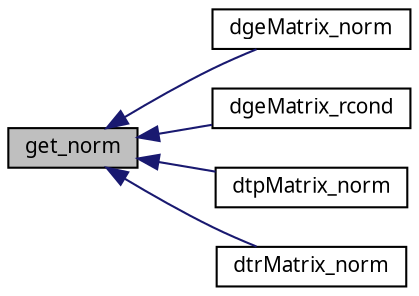 digraph G
{
  edge [fontname="FreeSans.ttf",fontsize=10,labelfontname="FreeSans.ttf",labelfontsize=10];
  node [fontname="FreeSans.ttf",fontsize=10,shape=record];
  rankdir=LR;
  Node1 [label="get_norm",height=0.2,width=0.4,color="black", fillcolor="grey75", style="filled" fontcolor="black"];
  Node1 -> Node2 [dir=back,color="midnightblue",fontsize=10,style="solid",fontname="FreeSans.ttf"];
  Node2 [label="dgeMatrix_norm",height=0.2,width=0.4,color="black", fillcolor="white", style="filled",URL="$dgeMatrix_8h.html#d6b2835d2acbc142689c1d980387c5e0"];
  Node1 -> Node3 [dir=back,color="midnightblue",fontsize=10,style="solid",fontname="FreeSans.ttf"];
  Node3 [label="dgeMatrix_rcond",height=0.2,width=0.4,color="black", fillcolor="white", style="filled",URL="$dgeMatrix_8h.html#c4f1b4b19a004fb62c9cb68ccb1028ea"];
  Node1 -> Node4 [dir=back,color="midnightblue",fontsize=10,style="solid",fontname="FreeSans.ttf"];
  Node4 [label="dtpMatrix_norm",height=0.2,width=0.4,color="black", fillcolor="white", style="filled",URL="$dtpMatrix_8h.html#a9ed2c0dc25946f221d79fa4caf54fd6"];
  Node1 -> Node5 [dir=back,color="midnightblue",fontsize=10,style="solid",fontname="FreeSans.ttf"];
  Node5 [label="dtrMatrix_norm",height=0.2,width=0.4,color="black", fillcolor="white", style="filled",URL="$dtrMatrix_8h.html#e06260deeaaa22549b6c634f3add5999"];
}
